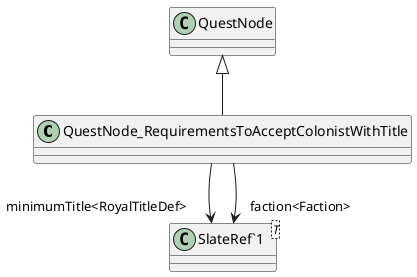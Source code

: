 @startuml
class QuestNode_RequirementsToAcceptColonistWithTitle {
}
class "SlateRef`1"<T> {
}
QuestNode <|-- QuestNode_RequirementsToAcceptColonistWithTitle
QuestNode_RequirementsToAcceptColonistWithTitle --> "minimumTitle<RoyalTitleDef>" "SlateRef`1"
QuestNode_RequirementsToAcceptColonistWithTitle --> "faction<Faction>" "SlateRef`1"
@enduml
